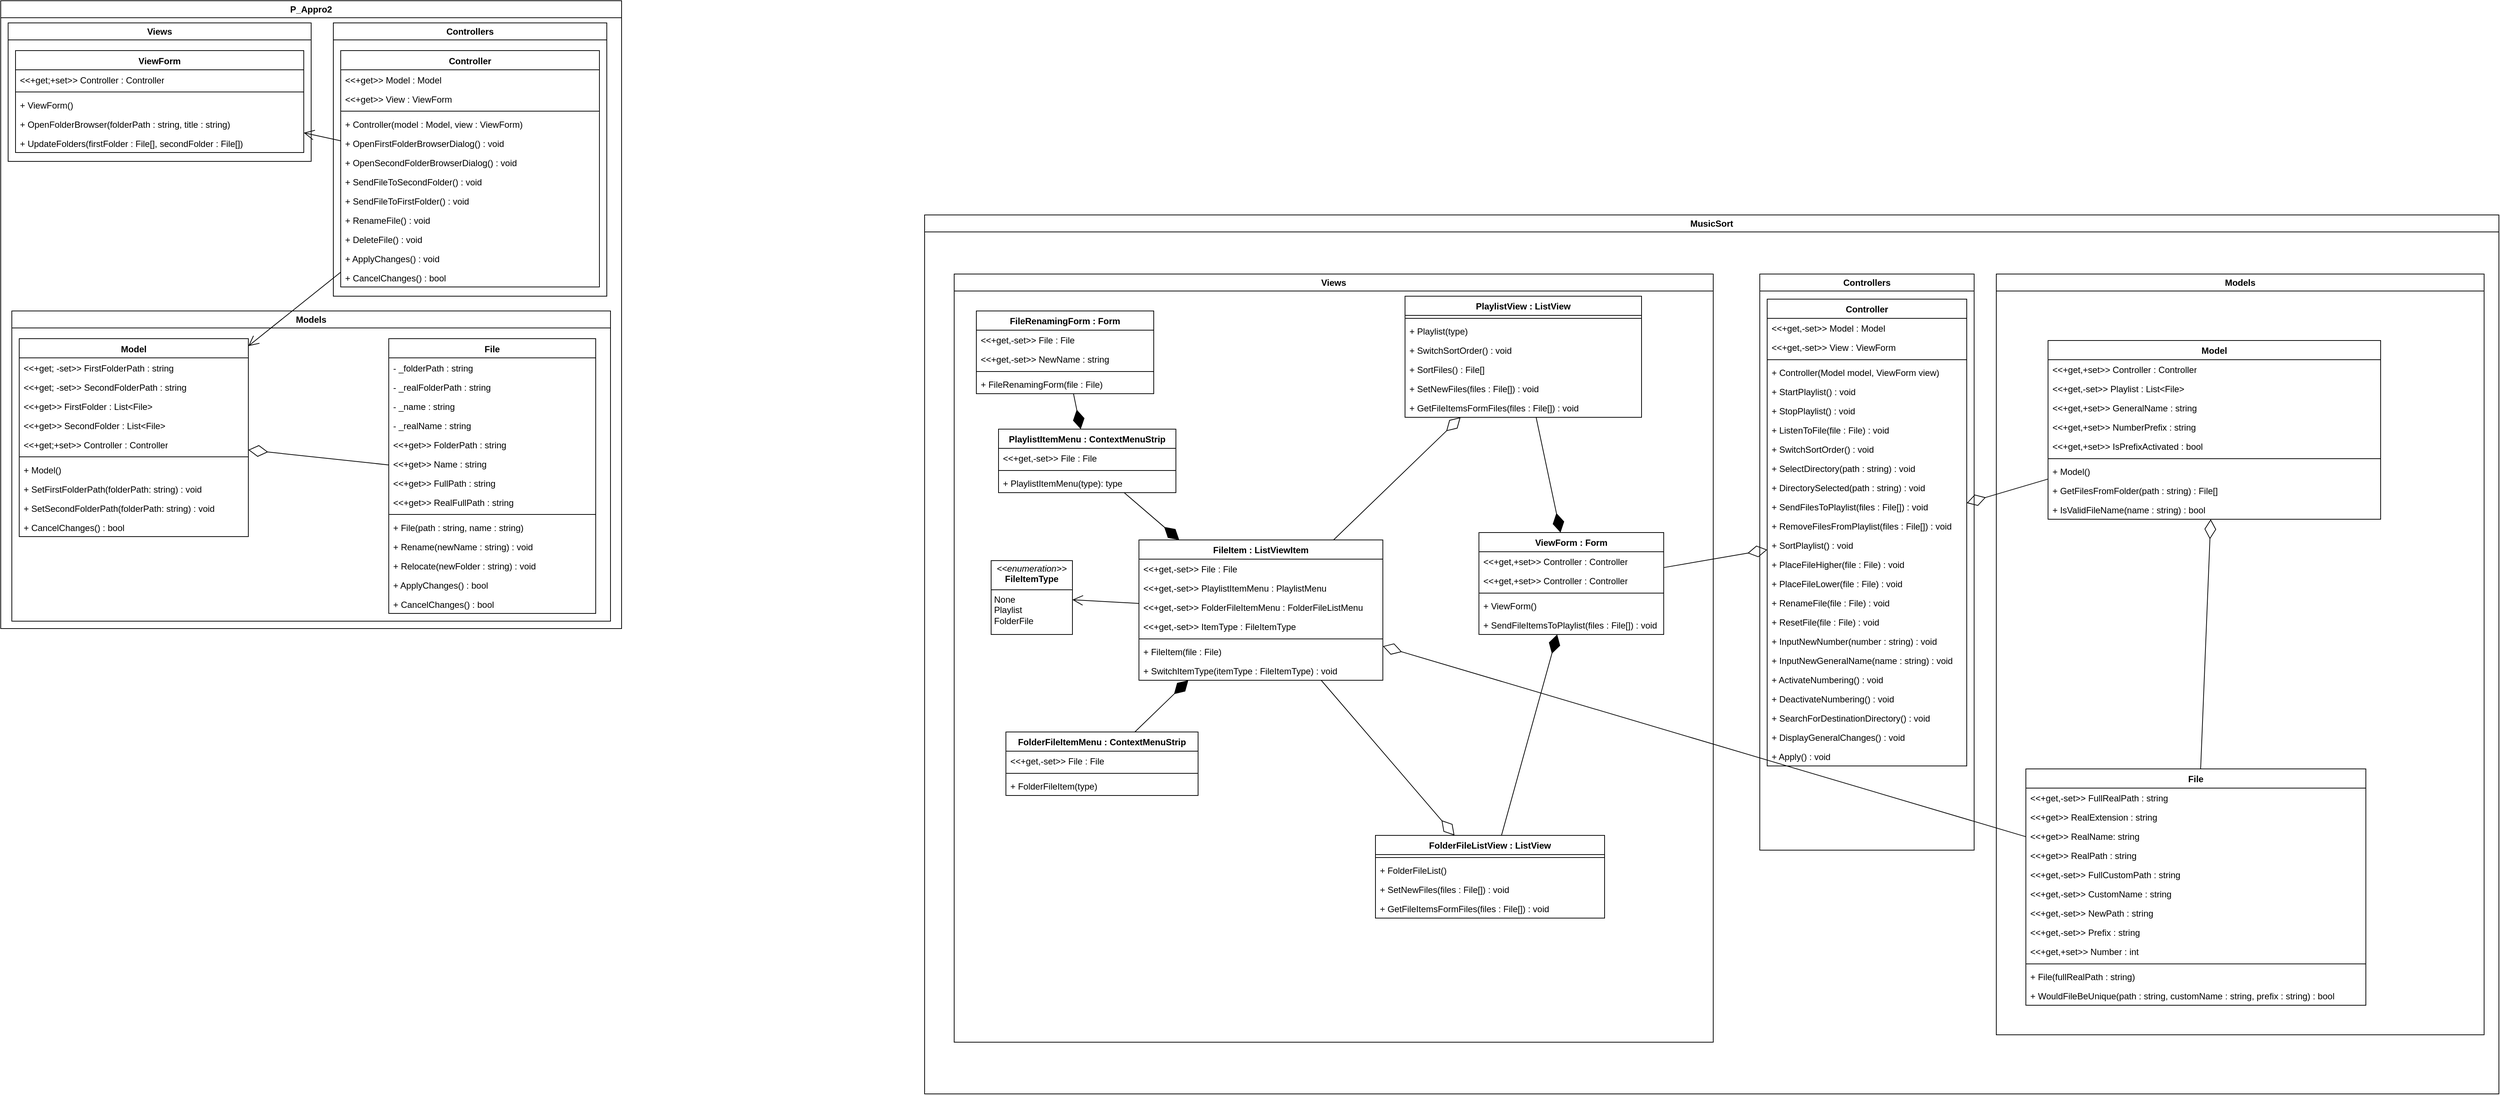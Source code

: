 <mxfile version="24.3.1" type="device">
  <diagram name="Page-1" id="0783ab3e-0a74-02c8-0abd-f7b4e66b4bec">
    <mxGraphModel dx="2033" dy="991" grid="1" gridSize="10" guides="1" tooltips="1" connect="1" arrows="1" fold="1" page="1" pageScale="1" pageWidth="850" pageHeight="1100" background="none" math="0" shadow="0">
      <root>
        <mxCell id="0" />
        <mxCell id="1" parent="0" />
        <mxCell id="cyDTf_EEGSEK3K_1sLju-1" value="P_Appro2" style="swimlane;whiteSpace=wrap;html=1;" parent="1" vertex="1">
          <mxGeometry x="10" y="10" width="840" height="850" as="geometry" />
        </mxCell>
        <mxCell id="cyDTf_EEGSEK3K_1sLju-2" value="Views" style="swimlane;whiteSpace=wrap;html=1;" parent="cyDTf_EEGSEK3K_1sLju-1" vertex="1">
          <mxGeometry x="10" y="30" width="410" height="187.5" as="geometry" />
        </mxCell>
        <mxCell id="cyDTf_EEGSEK3K_1sLju-6" value="ViewForm" style="swimlane;fontStyle=1;align=center;verticalAlign=top;childLayout=stackLayout;horizontal=1;startSize=26;horizontalStack=0;resizeParent=1;resizeParentMax=0;resizeLast=0;collapsible=1;marginBottom=0;whiteSpace=wrap;html=1;" parent="cyDTf_EEGSEK3K_1sLju-2" vertex="1">
          <mxGeometry x="10" y="37.5" width="390" height="138" as="geometry" />
        </mxCell>
        <mxCell id="cyDTf_EEGSEK3K_1sLju-22" value="&amp;lt;&amp;lt;+get;+set&amp;gt;&amp;gt; Controller : Controller" style="text;strokeColor=none;fillColor=none;align=left;verticalAlign=top;spacingLeft=4;spacingRight=4;overflow=hidden;rotatable=0;points=[[0,0.5],[1,0.5]];portConstraint=eastwest;whiteSpace=wrap;html=1;" parent="cyDTf_EEGSEK3K_1sLju-6" vertex="1">
          <mxGeometry y="26" width="390" height="26" as="geometry" />
        </mxCell>
        <mxCell id="cyDTf_EEGSEK3K_1sLju-8" value="" style="line;strokeWidth=1;fillColor=none;align=left;verticalAlign=middle;spacingTop=-1;spacingLeft=3;spacingRight=3;rotatable=0;labelPosition=right;points=[];portConstraint=eastwest;strokeColor=inherit;" parent="cyDTf_EEGSEK3K_1sLju-6" vertex="1">
          <mxGeometry y="52" width="390" height="8" as="geometry" />
        </mxCell>
        <mxCell id="cyDTf_EEGSEK3K_1sLju-9" value="+ ViewForm()" style="text;strokeColor=none;fillColor=none;align=left;verticalAlign=top;spacingLeft=4;spacingRight=4;overflow=hidden;rotatable=0;points=[[0,0.5],[1,0.5]];portConstraint=eastwest;whiteSpace=wrap;html=1;" parent="cyDTf_EEGSEK3K_1sLju-6" vertex="1">
          <mxGeometry y="60" width="390" height="26" as="geometry" />
        </mxCell>
        <mxCell id="k3adDlHlt78UZJikxgFu-2" value="+ OpenFolderBrowser(folderPath : string, title : string)" style="text;strokeColor=none;fillColor=none;align=left;verticalAlign=top;spacingLeft=4;spacingRight=4;overflow=hidden;rotatable=0;points=[[0,0.5],[1,0.5]];portConstraint=eastwest;whiteSpace=wrap;html=1;" parent="cyDTf_EEGSEK3K_1sLju-6" vertex="1">
          <mxGeometry y="86" width="390" height="26" as="geometry" />
        </mxCell>
        <mxCell id="k3adDlHlt78UZJikxgFu-3" value="+ UpdateFolders(firstFolder : File[], secondFolder : File[])" style="text;strokeColor=none;fillColor=none;align=left;verticalAlign=top;spacingLeft=4;spacingRight=4;overflow=hidden;rotatable=0;points=[[0,0.5],[1,0.5]];portConstraint=eastwest;whiteSpace=wrap;html=1;" parent="cyDTf_EEGSEK3K_1sLju-6" vertex="1">
          <mxGeometry y="112" width="390" height="26" as="geometry" />
        </mxCell>
        <mxCell id="cyDTf_EEGSEK3K_1sLju-3" value="Controllers" style="swimlane;whiteSpace=wrap;html=1;" parent="cyDTf_EEGSEK3K_1sLju-1" vertex="1">
          <mxGeometry x="450" y="30" width="370" height="370" as="geometry" />
        </mxCell>
        <mxCell id="cyDTf_EEGSEK3K_1sLju-10" value="Controller" style="swimlane;fontStyle=1;align=center;verticalAlign=top;childLayout=stackLayout;horizontal=1;startSize=26;horizontalStack=0;resizeParent=1;resizeParentMax=0;resizeLast=0;collapsible=1;marginBottom=0;whiteSpace=wrap;html=1;" parent="cyDTf_EEGSEK3K_1sLju-3" vertex="1">
          <mxGeometry x="10" y="37.5" width="350" height="320" as="geometry" />
        </mxCell>
        <mxCell id="cyDTf_EEGSEK3K_1sLju-25" value="&amp;lt;&amp;lt;+get&amp;gt;&amp;gt; Model : Model" style="text;strokeColor=none;fillColor=none;align=left;verticalAlign=top;spacingLeft=4;spacingRight=4;overflow=hidden;rotatable=0;points=[[0,0.5],[1,0.5]];portConstraint=eastwest;whiteSpace=wrap;html=1;" parent="cyDTf_EEGSEK3K_1sLju-10" vertex="1">
          <mxGeometry y="26" width="350" height="26" as="geometry" />
        </mxCell>
        <mxCell id="cyDTf_EEGSEK3K_1sLju-26" value="&amp;lt;&amp;lt;+get&amp;gt;&amp;gt; View : ViewForm" style="text;strokeColor=none;fillColor=none;align=left;verticalAlign=top;spacingLeft=4;spacingRight=4;overflow=hidden;rotatable=0;points=[[0,0.5],[1,0.5]];portConstraint=eastwest;whiteSpace=wrap;html=1;" parent="cyDTf_EEGSEK3K_1sLju-10" vertex="1">
          <mxGeometry y="52" width="350" height="26" as="geometry" />
        </mxCell>
        <mxCell id="cyDTf_EEGSEK3K_1sLju-12" value="" style="line;strokeWidth=1;fillColor=none;align=left;verticalAlign=middle;spacingTop=-1;spacingLeft=3;spacingRight=3;rotatable=0;labelPosition=right;points=[];portConstraint=eastwest;strokeColor=inherit;" parent="cyDTf_EEGSEK3K_1sLju-10" vertex="1">
          <mxGeometry y="78" width="350" height="8" as="geometry" />
        </mxCell>
        <mxCell id="cyDTf_EEGSEK3K_1sLju-13" value="+ Controller(model : Model, view : ViewForm)" style="text;strokeColor=none;fillColor=none;align=left;verticalAlign=top;spacingLeft=4;spacingRight=4;overflow=hidden;rotatable=0;points=[[0,0.5],[1,0.5]];portConstraint=eastwest;whiteSpace=wrap;html=1;" parent="cyDTf_EEGSEK3K_1sLju-10" vertex="1">
          <mxGeometry y="86" width="350" height="26" as="geometry" />
        </mxCell>
        <mxCell id="k3adDlHlt78UZJikxgFu-1" value="+ OpenFirstFolderBrowserDialog() : void" style="text;strokeColor=none;fillColor=none;align=left;verticalAlign=top;spacingLeft=4;spacingRight=4;overflow=hidden;rotatable=0;points=[[0,0.5],[1,0.5]];portConstraint=eastwest;whiteSpace=wrap;html=1;" parent="cyDTf_EEGSEK3K_1sLju-10" vertex="1">
          <mxGeometry y="112" width="350" height="26" as="geometry" />
        </mxCell>
        <mxCell id="k3adDlHlt78UZJikxgFu-4" value="+ OpenSecondFolderBrowserDialog() : void" style="text;strokeColor=none;fillColor=none;align=left;verticalAlign=top;spacingLeft=4;spacingRight=4;overflow=hidden;rotatable=0;points=[[0,0.5],[1,0.5]];portConstraint=eastwest;whiteSpace=wrap;html=1;" parent="cyDTf_EEGSEK3K_1sLju-10" vertex="1">
          <mxGeometry y="138" width="350" height="26" as="geometry" />
        </mxCell>
        <mxCell id="k3adDlHlt78UZJikxgFu-6" value="+ SendFileToSecondFolder() : void" style="text;strokeColor=none;fillColor=none;align=left;verticalAlign=top;spacingLeft=4;spacingRight=4;overflow=hidden;rotatable=0;points=[[0,0.5],[1,0.5]];portConstraint=eastwest;whiteSpace=wrap;html=1;" parent="cyDTf_EEGSEK3K_1sLju-10" vertex="1">
          <mxGeometry y="164" width="350" height="26" as="geometry" />
        </mxCell>
        <mxCell id="k3adDlHlt78UZJikxgFu-5" value="+ SendFileToFirstFolder() : void" style="text;strokeColor=none;fillColor=none;align=left;verticalAlign=top;spacingLeft=4;spacingRight=4;overflow=hidden;rotatable=0;points=[[0,0.5],[1,0.5]];portConstraint=eastwest;whiteSpace=wrap;html=1;" parent="cyDTf_EEGSEK3K_1sLju-10" vertex="1">
          <mxGeometry y="190" width="350" height="26" as="geometry" />
        </mxCell>
        <mxCell id="k3adDlHlt78UZJikxgFu-7" value="+ RenameFile() : void" style="text;strokeColor=none;fillColor=none;align=left;verticalAlign=top;spacingLeft=4;spacingRight=4;overflow=hidden;rotatable=0;points=[[0,0.5],[1,0.5]];portConstraint=eastwest;whiteSpace=wrap;html=1;" parent="cyDTf_EEGSEK3K_1sLju-10" vertex="1">
          <mxGeometry y="216" width="350" height="26" as="geometry" />
        </mxCell>
        <mxCell id="k3adDlHlt78UZJikxgFu-8" value="+ DeleteFile() : void" style="text;strokeColor=none;fillColor=none;align=left;verticalAlign=top;spacingLeft=4;spacingRight=4;overflow=hidden;rotatable=0;points=[[0,0.5],[1,0.5]];portConstraint=eastwest;whiteSpace=wrap;html=1;" parent="cyDTf_EEGSEK3K_1sLju-10" vertex="1">
          <mxGeometry y="242" width="350" height="26" as="geometry" />
        </mxCell>
        <mxCell id="k3adDlHlt78UZJikxgFu-9" value="+ ApplyChanges() : void" style="text;strokeColor=none;fillColor=none;align=left;verticalAlign=top;spacingLeft=4;spacingRight=4;overflow=hidden;rotatable=0;points=[[0,0.5],[1,0.5]];portConstraint=eastwest;whiteSpace=wrap;html=1;" parent="cyDTf_EEGSEK3K_1sLju-10" vertex="1">
          <mxGeometry y="268" width="350" height="26" as="geometry" />
        </mxCell>
        <mxCell id="k3adDlHlt78UZJikxgFu-17" value="+ CancelChanges() : bool" style="text;strokeColor=none;fillColor=none;align=left;verticalAlign=top;spacingLeft=4;spacingRight=4;overflow=hidden;rotatable=0;points=[[0,0.5],[1,0.5]];portConstraint=eastwest;whiteSpace=wrap;html=1;" parent="cyDTf_EEGSEK3K_1sLju-10" vertex="1">
          <mxGeometry y="294" width="350" height="26" as="geometry" />
        </mxCell>
        <mxCell id="cyDTf_EEGSEK3K_1sLju-4" value="Models" style="swimlane;whiteSpace=wrap;html=1;" parent="cyDTf_EEGSEK3K_1sLju-1" vertex="1">
          <mxGeometry x="15" y="420" width="810" height="420" as="geometry" />
        </mxCell>
        <mxCell id="cyDTf_EEGSEK3K_1sLju-14" value="Model" style="swimlane;fontStyle=1;align=center;verticalAlign=top;childLayout=stackLayout;horizontal=1;startSize=26;horizontalStack=0;resizeParent=1;resizeParentMax=0;resizeLast=0;collapsible=1;marginBottom=0;whiteSpace=wrap;html=1;" parent="cyDTf_EEGSEK3K_1sLju-4" vertex="1">
          <mxGeometry x="10" y="37.5" width="310" height="268" as="geometry" />
        </mxCell>
        <mxCell id="cyDTf_EEGSEK3K_1sLju-40" value="&amp;lt;&amp;lt;+get; -set&amp;gt;&amp;gt; FirstFolderPath : string" style="text;strokeColor=none;fillColor=none;align=left;verticalAlign=top;spacingLeft=4;spacingRight=4;overflow=hidden;rotatable=0;points=[[0,0.5],[1,0.5]];portConstraint=eastwest;whiteSpace=wrap;html=1;" parent="cyDTf_EEGSEK3K_1sLju-14" vertex="1">
          <mxGeometry y="26" width="310" height="26" as="geometry" />
        </mxCell>
        <mxCell id="cyDTf_EEGSEK3K_1sLju-41" value="&amp;lt;&amp;lt;+get; -set&amp;gt;&amp;gt; SecondFolderPath : string" style="text;strokeColor=none;fillColor=none;align=left;verticalAlign=top;spacingLeft=4;spacingRight=4;overflow=hidden;rotatable=0;points=[[0,0.5],[1,0.5]];portConstraint=eastwest;whiteSpace=wrap;html=1;" parent="cyDTf_EEGSEK3K_1sLju-14" vertex="1">
          <mxGeometry y="52" width="310" height="26" as="geometry" />
        </mxCell>
        <mxCell id="cyDTf_EEGSEK3K_1sLju-15" value="&amp;lt;&amp;lt;+get&amp;gt;&amp;gt; FirstFolder : List&amp;lt;File&amp;gt;" style="text;strokeColor=none;fillColor=none;align=left;verticalAlign=top;spacingLeft=4;spacingRight=4;overflow=hidden;rotatable=0;points=[[0,0.5],[1,0.5]];portConstraint=eastwest;whiteSpace=wrap;html=1;" parent="cyDTf_EEGSEK3K_1sLju-14" vertex="1">
          <mxGeometry y="78" width="310" height="26" as="geometry" />
        </mxCell>
        <mxCell id="cyDTf_EEGSEK3K_1sLju-37" value="&amp;lt;&amp;lt;+get&amp;gt;&amp;gt; SecondFolder : List&amp;lt;File&amp;gt;" style="text;strokeColor=none;fillColor=none;align=left;verticalAlign=top;spacingLeft=4;spacingRight=4;overflow=hidden;rotatable=0;points=[[0,0.5],[1,0.5]];portConstraint=eastwest;whiteSpace=wrap;html=1;" parent="cyDTf_EEGSEK3K_1sLju-14" vertex="1">
          <mxGeometry y="104" width="310" height="26" as="geometry" />
        </mxCell>
        <mxCell id="cyDTf_EEGSEK3K_1sLju-27" value="&amp;lt;&amp;lt;+get;+set&amp;gt;&amp;gt; Controller : Controller" style="text;strokeColor=none;fillColor=none;align=left;verticalAlign=top;spacingLeft=4;spacingRight=4;overflow=hidden;rotatable=0;points=[[0,0.5],[1,0.5]];portConstraint=eastwest;whiteSpace=wrap;html=1;" parent="cyDTf_EEGSEK3K_1sLju-14" vertex="1">
          <mxGeometry y="130" width="310" height="26" as="geometry" />
        </mxCell>
        <mxCell id="cyDTf_EEGSEK3K_1sLju-16" value="" style="line;strokeWidth=1;fillColor=none;align=left;verticalAlign=middle;spacingTop=-1;spacingLeft=3;spacingRight=3;rotatable=0;labelPosition=right;points=[];portConstraint=eastwest;strokeColor=inherit;" parent="cyDTf_EEGSEK3K_1sLju-14" vertex="1">
          <mxGeometry y="156" width="310" height="8" as="geometry" />
        </mxCell>
        <mxCell id="cyDTf_EEGSEK3K_1sLju-17" value="+ Model()" style="text;strokeColor=none;fillColor=none;align=left;verticalAlign=top;spacingLeft=4;spacingRight=4;overflow=hidden;rotatable=0;points=[[0,0.5],[1,0.5]];portConstraint=eastwest;whiteSpace=wrap;html=1;" parent="cyDTf_EEGSEK3K_1sLju-14" vertex="1">
          <mxGeometry y="164" width="310" height="26" as="geometry" />
        </mxCell>
        <mxCell id="cyDTf_EEGSEK3K_1sLju-42" value="+ SetFirstFolderPath(folderPath: string) : void" style="text;strokeColor=none;fillColor=none;align=left;verticalAlign=top;spacingLeft=4;spacingRight=4;overflow=hidden;rotatable=0;points=[[0,0.5],[1,0.5]];portConstraint=eastwest;whiteSpace=wrap;html=1;" parent="cyDTf_EEGSEK3K_1sLju-14" vertex="1">
          <mxGeometry y="190" width="310" height="26" as="geometry" />
        </mxCell>
        <mxCell id="k3adDlHlt78UZJikxgFu-10" value="+ SetSecondFolderPath(folderPath: string) : void" style="text;strokeColor=none;fillColor=none;align=left;verticalAlign=top;spacingLeft=4;spacingRight=4;overflow=hidden;rotatable=0;points=[[0,0.5],[1,0.5]];portConstraint=eastwest;whiteSpace=wrap;html=1;" parent="cyDTf_EEGSEK3K_1sLju-14" vertex="1">
          <mxGeometry y="216" width="310" height="26" as="geometry" />
        </mxCell>
        <mxCell id="k3adDlHlt78UZJikxgFu-16" value="+ CancelChanges() : bool" style="text;strokeColor=none;fillColor=none;align=left;verticalAlign=top;spacingLeft=4;spacingRight=4;overflow=hidden;rotatable=0;points=[[0,0.5],[1,0.5]];portConstraint=eastwest;whiteSpace=wrap;html=1;" parent="cyDTf_EEGSEK3K_1sLju-14" vertex="1">
          <mxGeometry y="242" width="310" height="26" as="geometry" />
        </mxCell>
        <mxCell id="cyDTf_EEGSEK3K_1sLju-18" value="File" style="swimlane;fontStyle=1;align=center;verticalAlign=top;childLayout=stackLayout;horizontal=1;startSize=26;horizontalStack=0;resizeParent=1;resizeParentMax=0;resizeLast=0;collapsible=1;marginBottom=0;whiteSpace=wrap;html=1;" parent="cyDTf_EEGSEK3K_1sLju-4" vertex="1">
          <mxGeometry x="510" y="37.5" width="280" height="372" as="geometry" />
        </mxCell>
        <mxCell id="cyDTf_EEGSEK3K_1sLju-19" value="- _folderPath : string" style="text;strokeColor=none;fillColor=none;align=left;verticalAlign=top;spacingLeft=4;spacingRight=4;overflow=hidden;rotatable=0;points=[[0,0.5],[1,0.5]];portConstraint=eastwest;whiteSpace=wrap;html=1;" parent="cyDTf_EEGSEK3K_1sLju-18" vertex="1">
          <mxGeometry y="26" width="280" height="26" as="geometry" />
        </mxCell>
        <mxCell id="cyDTf_EEGSEK3K_1sLju-31" value="- _realFolderPath : string" style="text;strokeColor=none;fillColor=none;align=left;verticalAlign=top;spacingLeft=4;spacingRight=4;overflow=hidden;rotatable=0;points=[[0,0.5],[1,0.5]];portConstraint=eastwest;whiteSpace=wrap;html=1;" parent="cyDTf_EEGSEK3K_1sLju-18" vertex="1">
          <mxGeometry y="52" width="280" height="26" as="geometry" />
        </mxCell>
        <mxCell id="cyDTf_EEGSEK3K_1sLju-33" value="- _name : string" style="text;strokeColor=none;fillColor=none;align=left;verticalAlign=top;spacingLeft=4;spacingRight=4;overflow=hidden;rotatable=0;points=[[0,0.5],[1,0.5]];portConstraint=eastwest;whiteSpace=wrap;html=1;" parent="cyDTf_EEGSEK3K_1sLju-18" vertex="1">
          <mxGeometry y="78" width="280" height="26" as="geometry" />
        </mxCell>
        <mxCell id="cyDTf_EEGSEK3K_1sLju-32" value="- _realName : string" style="text;strokeColor=none;fillColor=none;align=left;verticalAlign=top;spacingLeft=4;spacingRight=4;overflow=hidden;rotatable=0;points=[[0,0.5],[1,0.5]];portConstraint=eastwest;whiteSpace=wrap;html=1;" parent="cyDTf_EEGSEK3K_1sLju-18" vertex="1">
          <mxGeometry y="104" width="280" height="26" as="geometry" />
        </mxCell>
        <mxCell id="cyDTf_EEGSEK3K_1sLju-28" value="&amp;lt;&amp;lt;+get&amp;gt;&amp;gt; FolderPath : string" style="text;strokeColor=none;fillColor=none;align=left;verticalAlign=top;spacingLeft=4;spacingRight=4;overflow=hidden;rotatable=0;points=[[0,0.5],[1,0.5]];portConstraint=eastwest;whiteSpace=wrap;html=1;" parent="cyDTf_EEGSEK3K_1sLju-18" vertex="1">
          <mxGeometry y="130" width="280" height="26" as="geometry" />
        </mxCell>
        <mxCell id="cyDTf_EEGSEK3K_1sLju-34" value="&amp;lt;&amp;lt;+get&amp;gt;&amp;gt; Name : string" style="text;strokeColor=none;fillColor=none;align=left;verticalAlign=top;spacingLeft=4;spacingRight=4;overflow=hidden;rotatable=0;points=[[0,0.5],[1,0.5]];portConstraint=eastwest;whiteSpace=wrap;html=1;" parent="cyDTf_EEGSEK3K_1sLju-18" vertex="1">
          <mxGeometry y="156" width="280" height="26" as="geometry" />
        </mxCell>
        <mxCell id="cyDTf_EEGSEK3K_1sLju-36" value="&amp;lt;&amp;lt;+get&amp;gt;&amp;gt; FullPath : string" style="text;strokeColor=none;fillColor=none;align=left;verticalAlign=top;spacingLeft=4;spacingRight=4;overflow=hidden;rotatable=0;points=[[0,0.5],[1,0.5]];portConstraint=eastwest;whiteSpace=wrap;html=1;" parent="cyDTf_EEGSEK3K_1sLju-18" vertex="1">
          <mxGeometry y="182" width="280" height="26" as="geometry" />
        </mxCell>
        <mxCell id="k3adDlHlt78UZJikxgFu-14" value="&amp;lt;&amp;lt;+get&amp;gt;&amp;gt; RealFullPath : string" style="text;strokeColor=none;fillColor=none;align=left;verticalAlign=top;spacingLeft=4;spacingRight=4;overflow=hidden;rotatable=0;points=[[0,0.5],[1,0.5]];portConstraint=eastwest;whiteSpace=wrap;html=1;" parent="cyDTf_EEGSEK3K_1sLju-18" vertex="1">
          <mxGeometry y="208" width="280" height="26" as="geometry" />
        </mxCell>
        <mxCell id="cyDTf_EEGSEK3K_1sLju-20" value="" style="line;strokeWidth=1;fillColor=none;align=left;verticalAlign=middle;spacingTop=-1;spacingLeft=3;spacingRight=3;rotatable=0;labelPosition=right;points=[];portConstraint=eastwest;strokeColor=inherit;" parent="cyDTf_EEGSEK3K_1sLju-18" vertex="1">
          <mxGeometry y="234" width="280" height="8" as="geometry" />
        </mxCell>
        <mxCell id="cyDTf_EEGSEK3K_1sLju-21" value="+ File(path : string, name : string)" style="text;strokeColor=none;fillColor=none;align=left;verticalAlign=top;spacingLeft=4;spacingRight=4;overflow=hidden;rotatable=0;points=[[0,0.5],[1,0.5]];portConstraint=eastwest;whiteSpace=wrap;html=1;" parent="cyDTf_EEGSEK3K_1sLju-18" vertex="1">
          <mxGeometry y="242" width="280" height="26" as="geometry" />
        </mxCell>
        <mxCell id="cyDTf_EEGSEK3K_1sLju-29" value="+ Rename(newName : string) : void" style="text;strokeColor=none;fillColor=none;align=left;verticalAlign=top;spacingLeft=4;spacingRight=4;overflow=hidden;rotatable=0;points=[[0,0.5],[1,0.5]];portConstraint=eastwest;whiteSpace=wrap;html=1;" parent="cyDTf_EEGSEK3K_1sLju-18" vertex="1">
          <mxGeometry y="268" width="280" height="26" as="geometry" />
        </mxCell>
        <mxCell id="cyDTf_EEGSEK3K_1sLju-30" value="+ Relocate(newFolder : string) : void" style="text;strokeColor=none;fillColor=none;align=left;verticalAlign=top;spacingLeft=4;spacingRight=4;overflow=hidden;rotatable=0;points=[[0,0.5],[1,0.5]];portConstraint=eastwest;whiteSpace=wrap;html=1;" parent="cyDTf_EEGSEK3K_1sLju-18" vertex="1">
          <mxGeometry y="294" width="280" height="26" as="geometry" />
        </mxCell>
        <mxCell id="cyDTf_EEGSEK3K_1sLju-35" value="+ ApplyChanges() : bool" style="text;strokeColor=none;fillColor=none;align=left;verticalAlign=top;spacingLeft=4;spacingRight=4;overflow=hidden;rotatable=0;points=[[0,0.5],[1,0.5]];portConstraint=eastwest;whiteSpace=wrap;html=1;" parent="cyDTf_EEGSEK3K_1sLju-18" vertex="1">
          <mxGeometry y="320" width="280" height="26" as="geometry" />
        </mxCell>
        <mxCell id="k3adDlHlt78UZJikxgFu-15" value="+ CancelChanges() : bool" style="text;strokeColor=none;fillColor=none;align=left;verticalAlign=top;spacingLeft=4;spacingRight=4;overflow=hidden;rotatable=0;points=[[0,0.5],[1,0.5]];portConstraint=eastwest;whiteSpace=wrap;html=1;" parent="cyDTf_EEGSEK3K_1sLju-18" vertex="1">
          <mxGeometry y="346" width="280" height="26" as="geometry" />
        </mxCell>
        <mxCell id="k3adDlHlt78UZJikxgFu-11" value="" style="endArrow=diamondThin;endFill=0;endSize=24;html=1;rounded=0;" parent="cyDTf_EEGSEK3K_1sLju-4" source="cyDTf_EEGSEK3K_1sLju-18" target="cyDTf_EEGSEK3K_1sLju-14" edge="1">
          <mxGeometry width="160" relative="1" as="geometry">
            <mxPoint x="60" y="407.5" as="sourcePoint" />
            <mxPoint x="220" y="407.5" as="targetPoint" />
          </mxGeometry>
        </mxCell>
        <mxCell id="k3adDlHlt78UZJikxgFu-12" value="" style="endArrow=open;endFill=1;endSize=12;html=1;rounded=0;" parent="cyDTf_EEGSEK3K_1sLju-1" source="cyDTf_EEGSEK3K_1sLju-10" target="cyDTf_EEGSEK3K_1sLju-14" edge="1">
          <mxGeometry width="160" relative="1" as="geometry">
            <mxPoint x="970" y="300" as="sourcePoint" />
            <mxPoint x="1130" y="300" as="targetPoint" />
          </mxGeometry>
        </mxCell>
        <mxCell id="k3adDlHlt78UZJikxgFu-13" value="" style="endArrow=open;endFill=1;endSize=12;html=1;rounded=0;" parent="cyDTf_EEGSEK3K_1sLju-1" source="cyDTf_EEGSEK3K_1sLju-10" target="cyDTf_EEGSEK3K_1sLju-6" edge="1">
          <mxGeometry width="160" relative="1" as="geometry">
            <mxPoint x="960" y="277" as="sourcePoint" />
            <mxPoint x="1130" y="258" as="targetPoint" />
          </mxGeometry>
        </mxCell>
        <mxCell id="59DBsSDOtONVAPZTU3rg-1" value="MusicSort" style="swimlane;whiteSpace=wrap;html=1;" parent="1" vertex="1">
          <mxGeometry x="1260" y="300" width="2130" height="1190" as="geometry" />
        </mxCell>
        <mxCell id="59DBsSDOtONVAPZTU3rg-2" value="Models" style="swimlane;whiteSpace=wrap;html=1;" parent="59DBsSDOtONVAPZTU3rg-1" vertex="1">
          <mxGeometry x="1450" y="80" width="660" height="1030" as="geometry" />
        </mxCell>
        <mxCell id="59DBsSDOtONVAPZTU3rg-3" value="Model" style="swimlane;fontStyle=1;align=center;verticalAlign=top;childLayout=stackLayout;horizontal=1;startSize=26;horizontalStack=0;resizeParent=1;resizeParentMax=0;resizeLast=0;collapsible=1;marginBottom=0;whiteSpace=wrap;html=1;" parent="59DBsSDOtONVAPZTU3rg-2" vertex="1">
          <mxGeometry x="70" y="90" width="450" height="242" as="geometry" />
        </mxCell>
        <mxCell id="59DBsSDOtONVAPZTU3rg-4" value="&amp;lt;&amp;lt;+get,+set&amp;gt;&amp;gt; Controller : Controller" style="text;strokeColor=none;fillColor=none;align=left;verticalAlign=top;spacingLeft=4;spacingRight=4;overflow=hidden;rotatable=0;points=[[0,0.5],[1,0.5]];portConstraint=eastwest;whiteSpace=wrap;html=1;" parent="59DBsSDOtONVAPZTU3rg-3" vertex="1">
          <mxGeometry y="26" width="450" height="26" as="geometry" />
        </mxCell>
        <mxCell id="59DBsSDOtONVAPZTU3rg-5" value="&amp;lt;&amp;lt;+get,-set&amp;gt;&amp;gt; Playlist : List&amp;lt;File&amp;gt;" style="text;strokeColor=none;fillColor=none;align=left;verticalAlign=top;spacingLeft=4;spacingRight=4;overflow=hidden;rotatable=0;points=[[0,0.5],[1,0.5]];portConstraint=eastwest;whiteSpace=wrap;html=1;" parent="59DBsSDOtONVAPZTU3rg-3" vertex="1">
          <mxGeometry y="52" width="450" height="26" as="geometry" />
        </mxCell>
        <mxCell id="a5nZZdt5Sxlmh0LmBuIv-26" value="&amp;lt;&amp;lt;+get,+set&amp;gt;&amp;gt; GeneralName : string" style="text;strokeColor=none;fillColor=none;align=left;verticalAlign=top;spacingLeft=4;spacingRight=4;overflow=hidden;rotatable=0;points=[[0,0.5],[1,0.5]];portConstraint=eastwest;whiteSpace=wrap;html=1;" vertex="1" parent="59DBsSDOtONVAPZTU3rg-3">
          <mxGeometry y="78" width="450" height="26" as="geometry" />
        </mxCell>
        <mxCell id="a5nZZdt5Sxlmh0LmBuIv-25" value="&amp;lt;&amp;lt;+get,+set&amp;gt;&amp;gt; NumberPrefix : string" style="text;strokeColor=none;fillColor=none;align=left;verticalAlign=top;spacingLeft=4;spacingRight=4;overflow=hidden;rotatable=0;points=[[0,0.5],[1,0.5]];portConstraint=eastwest;whiteSpace=wrap;html=1;" vertex="1" parent="59DBsSDOtONVAPZTU3rg-3">
          <mxGeometry y="104" width="450" height="26" as="geometry" />
        </mxCell>
        <mxCell id="a5nZZdt5Sxlmh0LmBuIv-27" value="&amp;lt;&amp;lt;+get,+set&amp;gt;&amp;gt; IsPrefixActivated : bool" style="text;strokeColor=none;fillColor=none;align=left;verticalAlign=top;spacingLeft=4;spacingRight=4;overflow=hidden;rotatable=0;points=[[0,0.5],[1,0.5]];portConstraint=eastwest;whiteSpace=wrap;html=1;" vertex="1" parent="59DBsSDOtONVAPZTU3rg-3">
          <mxGeometry y="130" width="450" height="26" as="geometry" />
        </mxCell>
        <mxCell id="59DBsSDOtONVAPZTU3rg-6" value="" style="line;strokeWidth=1;fillColor=none;align=left;verticalAlign=middle;spacingTop=-1;spacingLeft=3;spacingRight=3;rotatable=0;labelPosition=right;points=[];portConstraint=eastwest;strokeColor=inherit;" parent="59DBsSDOtONVAPZTU3rg-3" vertex="1">
          <mxGeometry y="156" width="450" height="8" as="geometry" />
        </mxCell>
        <mxCell id="59DBsSDOtONVAPZTU3rg-7" value="+ Model()" style="text;strokeColor=none;fillColor=none;align=left;verticalAlign=top;spacingLeft=4;spacingRight=4;overflow=hidden;rotatable=0;points=[[0,0.5],[1,0.5]];portConstraint=eastwest;whiteSpace=wrap;html=1;" parent="59DBsSDOtONVAPZTU3rg-3" vertex="1">
          <mxGeometry y="164" width="450" height="26" as="geometry" />
        </mxCell>
        <mxCell id="59DBsSDOtONVAPZTU3rg-8" value="+ GetFilesFromFolder(path : string) : File[]" style="text;strokeColor=none;fillColor=none;align=left;verticalAlign=top;spacingLeft=4;spacingRight=4;overflow=hidden;rotatable=0;points=[[0,0.5],[1,0.5]];portConstraint=eastwest;whiteSpace=wrap;html=1;" parent="59DBsSDOtONVAPZTU3rg-3" vertex="1">
          <mxGeometry y="190" width="450" height="26" as="geometry" />
        </mxCell>
        <mxCell id="59DBsSDOtONVAPZTU3rg-9" value="+ IsValidFileName(name : string) : bool" style="text;strokeColor=none;fillColor=none;align=left;verticalAlign=top;spacingLeft=4;spacingRight=4;overflow=hidden;rotatable=0;points=[[0,0.5],[1,0.5]];portConstraint=eastwest;whiteSpace=wrap;html=1;" parent="59DBsSDOtONVAPZTU3rg-3" vertex="1">
          <mxGeometry y="216" width="450" height="26" as="geometry" />
        </mxCell>
        <mxCell id="59DBsSDOtONVAPZTU3rg-10" value="File" style="swimlane;fontStyle=1;align=center;verticalAlign=top;childLayout=stackLayout;horizontal=1;startSize=26;horizontalStack=0;resizeParent=1;resizeParentMax=0;resizeLast=0;collapsible=1;marginBottom=0;whiteSpace=wrap;html=1;" parent="59DBsSDOtONVAPZTU3rg-2" vertex="1">
          <mxGeometry x="40" y="670" width="460" height="320" as="geometry" />
        </mxCell>
        <mxCell id="59DBsSDOtONVAPZTU3rg-11" value="&amp;lt;&amp;lt;+get,-set&amp;gt;&amp;gt; FullRealPath : string" style="text;strokeColor=none;fillColor=none;align=left;verticalAlign=top;spacingLeft=4;spacingRight=4;overflow=hidden;rotatable=0;points=[[0,0.5],[1,0.5]];portConstraint=eastwest;whiteSpace=wrap;html=1;" parent="59DBsSDOtONVAPZTU3rg-10" vertex="1">
          <mxGeometry y="26" width="460" height="26" as="geometry" />
        </mxCell>
        <mxCell id="59DBsSDOtONVAPZTU3rg-12" value="&amp;lt;&amp;lt;+get&amp;gt;&amp;gt; RealExtension : string" style="text;strokeColor=none;fillColor=none;align=left;verticalAlign=top;spacingLeft=4;spacingRight=4;overflow=hidden;rotatable=0;points=[[0,0.5],[1,0.5]];portConstraint=eastwest;whiteSpace=wrap;html=1;" parent="59DBsSDOtONVAPZTU3rg-10" vertex="1">
          <mxGeometry y="52" width="460" height="26" as="geometry" />
        </mxCell>
        <mxCell id="59DBsSDOtONVAPZTU3rg-13" value="&amp;lt;&amp;lt;+get&amp;gt;&amp;gt; RealName: string" style="text;strokeColor=none;fillColor=none;align=left;verticalAlign=top;spacingLeft=4;spacingRight=4;overflow=hidden;rotatable=0;points=[[0,0.5],[1,0.5]];portConstraint=eastwest;whiteSpace=wrap;html=1;" parent="59DBsSDOtONVAPZTU3rg-10" vertex="1">
          <mxGeometry y="78" width="460" height="26" as="geometry" />
        </mxCell>
        <mxCell id="59DBsSDOtONVAPZTU3rg-14" value="&amp;lt;&amp;lt;+get&amp;gt;&amp;gt; RealPath : string" style="text;strokeColor=none;fillColor=none;align=left;verticalAlign=top;spacingLeft=4;spacingRight=4;overflow=hidden;rotatable=0;points=[[0,0.5],[1,0.5]];portConstraint=eastwest;whiteSpace=wrap;html=1;" parent="59DBsSDOtONVAPZTU3rg-10" vertex="1">
          <mxGeometry y="104" width="460" height="26" as="geometry" />
        </mxCell>
        <mxCell id="59DBsSDOtONVAPZTU3rg-15" value="&amp;lt;&amp;lt;+get,-set&amp;gt;&amp;gt; FullCustomPath : string" style="text;strokeColor=none;fillColor=none;align=left;verticalAlign=top;spacingLeft=4;spacingRight=4;overflow=hidden;rotatable=0;points=[[0,0.5],[1,0.5]];portConstraint=eastwest;whiteSpace=wrap;html=1;" parent="59DBsSDOtONVAPZTU3rg-10" vertex="1">
          <mxGeometry y="130" width="460" height="26" as="geometry" />
        </mxCell>
        <mxCell id="59DBsSDOtONVAPZTU3rg-16" value="&amp;lt;&amp;lt;+get,-set&amp;gt;&amp;gt; CustomName : string" style="text;strokeColor=none;fillColor=none;align=left;verticalAlign=top;spacingLeft=4;spacingRight=4;overflow=hidden;rotatable=0;points=[[0,0.5],[1,0.5]];portConstraint=eastwest;whiteSpace=wrap;html=1;" parent="59DBsSDOtONVAPZTU3rg-10" vertex="1">
          <mxGeometry y="156" width="460" height="26" as="geometry" />
        </mxCell>
        <mxCell id="59DBsSDOtONVAPZTU3rg-17" value="&amp;lt;&amp;lt;+get,-set&amp;gt;&amp;gt; NewPath : string" style="text;strokeColor=none;fillColor=none;align=left;verticalAlign=top;spacingLeft=4;spacingRight=4;overflow=hidden;rotatable=0;points=[[0,0.5],[1,0.5]];portConstraint=eastwest;whiteSpace=wrap;html=1;" parent="59DBsSDOtONVAPZTU3rg-10" vertex="1">
          <mxGeometry y="182" width="460" height="26" as="geometry" />
        </mxCell>
        <mxCell id="59DBsSDOtONVAPZTU3rg-18" value="&amp;lt;&amp;lt;+get,-set&amp;gt;&amp;gt; Prefix : string" style="text;strokeColor=none;fillColor=none;align=left;verticalAlign=top;spacingLeft=4;spacingRight=4;overflow=hidden;rotatable=0;points=[[0,0.5],[1,0.5]];portConstraint=eastwest;whiteSpace=wrap;html=1;" parent="59DBsSDOtONVAPZTU3rg-10" vertex="1">
          <mxGeometry y="208" width="460" height="26" as="geometry" />
        </mxCell>
        <mxCell id="59DBsSDOtONVAPZTU3rg-19" value="&amp;lt;&amp;lt;+get,+set&amp;gt;&amp;gt; Number : int" style="text;strokeColor=none;fillColor=none;align=left;verticalAlign=top;spacingLeft=4;spacingRight=4;overflow=hidden;rotatable=0;points=[[0,0.5],[1,0.5]];portConstraint=eastwest;whiteSpace=wrap;html=1;" parent="59DBsSDOtONVAPZTU3rg-10" vertex="1">
          <mxGeometry y="234" width="460" height="26" as="geometry" />
        </mxCell>
        <mxCell id="59DBsSDOtONVAPZTU3rg-20" value="" style="line;strokeWidth=1;fillColor=none;align=left;verticalAlign=middle;spacingTop=-1;spacingLeft=3;spacingRight=3;rotatable=0;labelPosition=right;points=[];portConstraint=eastwest;strokeColor=inherit;" parent="59DBsSDOtONVAPZTU3rg-10" vertex="1">
          <mxGeometry y="260" width="460" height="8" as="geometry" />
        </mxCell>
        <mxCell id="59DBsSDOtONVAPZTU3rg-21" value="+ File(fullRealPath : string)" style="text;strokeColor=none;fillColor=none;align=left;verticalAlign=top;spacingLeft=4;spacingRight=4;overflow=hidden;rotatable=0;points=[[0,0.5],[1,0.5]];portConstraint=eastwest;whiteSpace=wrap;html=1;" parent="59DBsSDOtONVAPZTU3rg-10" vertex="1">
          <mxGeometry y="268" width="460" height="26" as="geometry" />
        </mxCell>
        <mxCell id="59DBsSDOtONVAPZTU3rg-22" value="+ WouldFileBeUnique(path : string, customName : string, prefix : string) : bool" style="text;strokeColor=none;fillColor=none;align=left;verticalAlign=top;spacingLeft=4;spacingRight=4;overflow=hidden;rotatable=0;points=[[0,0.5],[1,0.5]];portConstraint=eastwest;whiteSpace=wrap;html=1;" parent="59DBsSDOtONVAPZTU3rg-10" vertex="1">
          <mxGeometry y="294" width="460" height="26" as="geometry" />
        </mxCell>
        <mxCell id="59DBsSDOtONVAPZTU3rg-23" value="" style="endArrow=diamondThin;endFill=0;endSize=24;html=1;rounded=0;" parent="59DBsSDOtONVAPZTU3rg-2" source="59DBsSDOtONVAPZTU3rg-10" target="59DBsSDOtONVAPZTU3rg-3" edge="1">
          <mxGeometry width="160" relative="1" as="geometry">
            <mxPoint x="70" y="485" as="sourcePoint" />
            <mxPoint x="-760" y="360" as="targetPoint" />
          </mxGeometry>
        </mxCell>
        <mxCell id="59DBsSDOtONVAPZTU3rg-24" value="Controllers" style="swimlane;whiteSpace=wrap;html=1;" parent="59DBsSDOtONVAPZTU3rg-1" vertex="1">
          <mxGeometry x="1130" y="80" width="290" height="780" as="geometry" />
        </mxCell>
        <mxCell id="59DBsSDOtONVAPZTU3rg-25" value="Controller&lt;div&gt;&lt;br&gt;&lt;/div&gt;" style="swimlane;fontStyle=1;align=center;verticalAlign=top;childLayout=stackLayout;horizontal=1;startSize=26;horizontalStack=0;resizeParent=1;resizeParentMax=0;resizeLast=0;collapsible=1;marginBottom=0;whiteSpace=wrap;html=1;" parent="59DBsSDOtONVAPZTU3rg-24" vertex="1">
          <mxGeometry x="10" y="34" width="270" height="632" as="geometry" />
        </mxCell>
        <mxCell id="59DBsSDOtONVAPZTU3rg-26" value="&amp;lt;&amp;lt;+get,-set&amp;gt;&amp;gt; Model : Model" style="text;strokeColor=none;fillColor=none;align=left;verticalAlign=top;spacingLeft=4;spacingRight=4;overflow=hidden;rotatable=0;points=[[0,0.5],[1,0.5]];portConstraint=eastwest;whiteSpace=wrap;html=1;" parent="59DBsSDOtONVAPZTU3rg-25" vertex="1">
          <mxGeometry y="26" width="270" height="26" as="geometry" />
        </mxCell>
        <mxCell id="59DBsSDOtONVAPZTU3rg-27" value="&amp;lt;&amp;lt;+get,-set&amp;gt;&amp;gt; View : ViewForm" style="text;strokeColor=none;fillColor=none;align=left;verticalAlign=top;spacingLeft=4;spacingRight=4;overflow=hidden;rotatable=0;points=[[0,0.5],[1,0.5]];portConstraint=eastwest;whiteSpace=wrap;html=1;" parent="59DBsSDOtONVAPZTU3rg-25" vertex="1">
          <mxGeometry y="52" width="270" height="26" as="geometry" />
        </mxCell>
        <mxCell id="59DBsSDOtONVAPZTU3rg-28" value="" style="line;strokeWidth=1;fillColor=none;align=left;verticalAlign=middle;spacingTop=-1;spacingLeft=3;spacingRight=3;rotatable=0;labelPosition=right;points=[];portConstraint=eastwest;strokeColor=inherit;" parent="59DBsSDOtONVAPZTU3rg-25" vertex="1">
          <mxGeometry y="78" width="270" height="8" as="geometry" />
        </mxCell>
        <mxCell id="59DBsSDOtONVAPZTU3rg-29" value="+ Controller(Model model, ViewForm view)" style="text;strokeColor=none;fillColor=none;align=left;verticalAlign=top;spacingLeft=4;spacingRight=4;overflow=hidden;rotatable=0;points=[[0,0.5],[1,0.5]];portConstraint=eastwest;whiteSpace=wrap;html=1;" parent="59DBsSDOtONVAPZTU3rg-25" vertex="1">
          <mxGeometry y="86" width="270" height="26" as="geometry" />
        </mxCell>
        <mxCell id="a5nZZdt5Sxlmh0LmBuIv-1" value="+ StartPlaylist() : void" style="text;strokeColor=none;fillColor=none;align=left;verticalAlign=top;spacingLeft=4;spacingRight=4;overflow=hidden;rotatable=0;points=[[0,0.5],[1,0.5]];portConstraint=eastwest;whiteSpace=wrap;html=1;" vertex="1" parent="59DBsSDOtONVAPZTU3rg-25">
          <mxGeometry y="112" width="270" height="26" as="geometry" />
        </mxCell>
        <mxCell id="a5nZZdt5Sxlmh0LmBuIv-2" value="+ StopPlaylist() : void" style="text;strokeColor=none;fillColor=none;align=left;verticalAlign=top;spacingLeft=4;spacingRight=4;overflow=hidden;rotatable=0;points=[[0,0.5],[1,0.5]];portConstraint=eastwest;whiteSpace=wrap;html=1;" vertex="1" parent="59DBsSDOtONVAPZTU3rg-25">
          <mxGeometry y="138" width="270" height="26" as="geometry" />
        </mxCell>
        <mxCell id="a5nZZdt5Sxlmh0LmBuIv-3" value="+ ListenToFile(file : File) : void" style="text;strokeColor=none;fillColor=none;align=left;verticalAlign=top;spacingLeft=4;spacingRight=4;overflow=hidden;rotatable=0;points=[[0,0.5],[1,0.5]];portConstraint=eastwest;whiteSpace=wrap;html=1;" vertex="1" parent="59DBsSDOtONVAPZTU3rg-25">
          <mxGeometry y="164" width="270" height="26" as="geometry" />
        </mxCell>
        <mxCell id="a5nZZdt5Sxlmh0LmBuIv-4" value="+ SwitchSortOrder() : void" style="text;strokeColor=none;fillColor=none;align=left;verticalAlign=top;spacingLeft=4;spacingRight=4;overflow=hidden;rotatable=0;points=[[0,0.5],[1,0.5]];portConstraint=eastwest;whiteSpace=wrap;html=1;" vertex="1" parent="59DBsSDOtONVAPZTU3rg-25">
          <mxGeometry y="190" width="270" height="26" as="geometry" />
        </mxCell>
        <mxCell id="a5nZZdt5Sxlmh0LmBuIv-5" value="+ SelectDirectory(path : string) : void" style="text;strokeColor=none;fillColor=none;align=left;verticalAlign=top;spacingLeft=4;spacingRight=4;overflow=hidden;rotatable=0;points=[[0,0.5],[1,0.5]];portConstraint=eastwest;whiteSpace=wrap;html=1;" vertex="1" parent="59DBsSDOtONVAPZTU3rg-25">
          <mxGeometry y="216" width="270" height="26" as="geometry" />
        </mxCell>
        <mxCell id="a5nZZdt5Sxlmh0LmBuIv-6" value="+ DirectorySelected(path : string) : void" style="text;strokeColor=none;fillColor=none;align=left;verticalAlign=top;spacingLeft=4;spacingRight=4;overflow=hidden;rotatable=0;points=[[0,0.5],[1,0.5]];portConstraint=eastwest;whiteSpace=wrap;html=1;" vertex="1" parent="59DBsSDOtONVAPZTU3rg-25">
          <mxGeometry y="242" width="270" height="26" as="geometry" />
        </mxCell>
        <mxCell id="a5nZZdt5Sxlmh0LmBuIv-7" value="+ SendFilesToPlaylist(files : File[]) : void" style="text;strokeColor=none;fillColor=none;align=left;verticalAlign=top;spacingLeft=4;spacingRight=4;overflow=hidden;rotatable=0;points=[[0,0.5],[1,0.5]];portConstraint=eastwest;whiteSpace=wrap;html=1;" vertex="1" parent="59DBsSDOtONVAPZTU3rg-25">
          <mxGeometry y="268" width="270" height="26" as="geometry" />
        </mxCell>
        <mxCell id="a5nZZdt5Sxlmh0LmBuIv-8" value="+ RemoveFilesFromPlaylist(files : File[]) : void" style="text;strokeColor=none;fillColor=none;align=left;verticalAlign=top;spacingLeft=4;spacingRight=4;overflow=hidden;rotatable=0;points=[[0,0.5],[1,0.5]];portConstraint=eastwest;whiteSpace=wrap;html=1;" vertex="1" parent="59DBsSDOtONVAPZTU3rg-25">
          <mxGeometry y="294" width="270" height="26" as="geometry" />
        </mxCell>
        <mxCell id="a5nZZdt5Sxlmh0LmBuIv-9" value="+ SortPlaylist() : void" style="text;strokeColor=none;fillColor=none;align=left;verticalAlign=top;spacingLeft=4;spacingRight=4;overflow=hidden;rotatable=0;points=[[0,0.5],[1,0.5]];portConstraint=eastwest;whiteSpace=wrap;html=1;" vertex="1" parent="59DBsSDOtONVAPZTU3rg-25">
          <mxGeometry y="320" width="270" height="26" as="geometry" />
        </mxCell>
        <mxCell id="a5nZZdt5Sxlmh0LmBuIv-10" value="+ PlaceFileHigher(file : File) : void" style="text;strokeColor=none;fillColor=none;align=left;verticalAlign=top;spacingLeft=4;spacingRight=4;overflow=hidden;rotatable=0;points=[[0,0.5],[1,0.5]];portConstraint=eastwest;whiteSpace=wrap;html=1;" vertex="1" parent="59DBsSDOtONVAPZTU3rg-25">
          <mxGeometry y="346" width="270" height="26" as="geometry" />
        </mxCell>
        <mxCell id="a5nZZdt5Sxlmh0LmBuIv-11" value="+ PlaceFileLower(file : File) : void" style="text;strokeColor=none;fillColor=none;align=left;verticalAlign=top;spacingLeft=4;spacingRight=4;overflow=hidden;rotatable=0;points=[[0,0.5],[1,0.5]];portConstraint=eastwest;whiteSpace=wrap;html=1;" vertex="1" parent="59DBsSDOtONVAPZTU3rg-25">
          <mxGeometry y="372" width="270" height="26" as="geometry" />
        </mxCell>
        <mxCell id="a5nZZdt5Sxlmh0LmBuIv-12" value="+ RenameFile(file : File) : void" style="text;strokeColor=none;fillColor=none;align=left;verticalAlign=top;spacingLeft=4;spacingRight=4;overflow=hidden;rotatable=0;points=[[0,0.5],[1,0.5]];portConstraint=eastwest;whiteSpace=wrap;html=1;" vertex="1" parent="59DBsSDOtONVAPZTU3rg-25">
          <mxGeometry y="398" width="270" height="26" as="geometry" />
        </mxCell>
        <mxCell id="a5nZZdt5Sxlmh0LmBuIv-13" value="+ ResetFile(file : File) : void" style="text;strokeColor=none;fillColor=none;align=left;verticalAlign=top;spacingLeft=4;spacingRight=4;overflow=hidden;rotatable=0;points=[[0,0.5],[1,0.5]];portConstraint=eastwest;whiteSpace=wrap;html=1;" vertex="1" parent="59DBsSDOtONVAPZTU3rg-25">
          <mxGeometry y="424" width="270" height="26" as="geometry" />
        </mxCell>
        <mxCell id="a5nZZdt5Sxlmh0LmBuIv-14" value="+ InputNewNumber(number : string) : void" style="text;strokeColor=none;fillColor=none;align=left;verticalAlign=top;spacingLeft=4;spacingRight=4;overflow=hidden;rotatable=0;points=[[0,0.5],[1,0.5]];portConstraint=eastwest;whiteSpace=wrap;html=1;" vertex="1" parent="59DBsSDOtONVAPZTU3rg-25">
          <mxGeometry y="450" width="270" height="26" as="geometry" />
        </mxCell>
        <mxCell id="a5nZZdt5Sxlmh0LmBuIv-24" value="+ InputNewGeneralName(name : string) : void" style="text;strokeColor=none;fillColor=none;align=left;verticalAlign=top;spacingLeft=4;spacingRight=4;overflow=hidden;rotatable=0;points=[[0,0.5],[1,0.5]];portConstraint=eastwest;whiteSpace=wrap;html=1;" vertex="1" parent="59DBsSDOtONVAPZTU3rg-25">
          <mxGeometry y="476" width="270" height="26" as="geometry" />
        </mxCell>
        <mxCell id="a5nZZdt5Sxlmh0LmBuIv-18" value="+ ActivateNumbering() : void" style="text;strokeColor=none;fillColor=none;align=left;verticalAlign=top;spacingLeft=4;spacingRight=4;overflow=hidden;rotatable=0;points=[[0,0.5],[1,0.5]];portConstraint=eastwest;whiteSpace=wrap;html=1;" vertex="1" parent="59DBsSDOtONVAPZTU3rg-25">
          <mxGeometry y="502" width="270" height="26" as="geometry" />
        </mxCell>
        <mxCell id="a5nZZdt5Sxlmh0LmBuIv-19" value="+ DeactivateNumbering() : void" style="text;strokeColor=none;fillColor=none;align=left;verticalAlign=top;spacingLeft=4;spacingRight=4;overflow=hidden;rotatable=0;points=[[0,0.5],[1,0.5]];portConstraint=eastwest;whiteSpace=wrap;html=1;" vertex="1" parent="59DBsSDOtONVAPZTU3rg-25">
          <mxGeometry y="528" width="270" height="26" as="geometry" />
        </mxCell>
        <mxCell id="a5nZZdt5Sxlmh0LmBuIv-20" value="+ SearchForDestinationDirectory() : void" style="text;strokeColor=none;fillColor=none;align=left;verticalAlign=top;spacingLeft=4;spacingRight=4;overflow=hidden;rotatable=0;points=[[0,0.5],[1,0.5]];portConstraint=eastwest;whiteSpace=wrap;html=1;" vertex="1" parent="59DBsSDOtONVAPZTU3rg-25">
          <mxGeometry y="554" width="270" height="26" as="geometry" />
        </mxCell>
        <mxCell id="a5nZZdt5Sxlmh0LmBuIv-21" value="+ DisplayGeneralChanges() : void" style="text;strokeColor=none;fillColor=none;align=left;verticalAlign=top;spacingLeft=4;spacingRight=4;overflow=hidden;rotatable=0;points=[[0,0.5],[1,0.5]];portConstraint=eastwest;whiteSpace=wrap;html=1;" vertex="1" parent="59DBsSDOtONVAPZTU3rg-25">
          <mxGeometry y="580" width="270" height="26" as="geometry" />
        </mxCell>
        <mxCell id="a5nZZdt5Sxlmh0LmBuIv-22" value="+ Apply() : void" style="text;strokeColor=none;fillColor=none;align=left;verticalAlign=top;spacingLeft=4;spacingRight=4;overflow=hidden;rotatable=0;points=[[0,0.5],[1,0.5]];portConstraint=eastwest;whiteSpace=wrap;html=1;" vertex="1" parent="59DBsSDOtONVAPZTU3rg-25">
          <mxGeometry y="606" width="270" height="26" as="geometry" />
        </mxCell>
        <mxCell id="59DBsSDOtONVAPZTU3rg-30" value="" style="endArrow=diamondThin;endFill=0;endSize=24;html=1;rounded=0;" parent="59DBsSDOtONVAPZTU3rg-1" source="59DBsSDOtONVAPZTU3rg-3" target="59DBsSDOtONVAPZTU3rg-25" edge="1">
          <mxGeometry width="160" relative="1" as="geometry">
            <mxPoint x="1270" y="440" as="sourcePoint" />
            <mxPoint x="510" y="411" as="targetPoint" />
          </mxGeometry>
        </mxCell>
        <mxCell id="59DBsSDOtONVAPZTU3rg-31" value="Views" style="swimlane;whiteSpace=wrap;html=1;" parent="59DBsSDOtONVAPZTU3rg-1" vertex="1">
          <mxGeometry x="40" y="80" width="1027" height="1040" as="geometry" />
        </mxCell>
        <mxCell id="59DBsSDOtONVAPZTU3rg-32" value="ViewForm : Form" style="swimlane;fontStyle=1;align=center;verticalAlign=top;childLayout=stackLayout;horizontal=1;startSize=26;horizontalStack=0;resizeParent=1;resizeParentMax=0;resizeLast=0;collapsible=1;marginBottom=0;whiteSpace=wrap;html=1;" parent="59DBsSDOtONVAPZTU3rg-31" vertex="1">
          <mxGeometry x="710" y="350" width="250" height="138" as="geometry" />
        </mxCell>
        <mxCell id="59DBsSDOtONVAPZTU3rg-33" value="&amp;lt;&amp;lt;+get,+set&amp;gt;&amp;gt; Controller : Controller" style="text;strokeColor=none;fillColor=none;align=left;verticalAlign=top;spacingLeft=4;spacingRight=4;overflow=hidden;rotatable=0;points=[[0,0.5],[1,0.5]];portConstraint=eastwest;whiteSpace=wrap;html=1;" parent="59DBsSDOtONVAPZTU3rg-32" vertex="1">
          <mxGeometry y="26" width="250" height="26" as="geometry" />
        </mxCell>
        <mxCell id="a5nZZdt5Sxlmh0LmBuIv-29" value="&amp;lt;&amp;lt;+get,+set&amp;gt;&amp;gt; Controller : Controller" style="text;strokeColor=none;fillColor=none;align=left;verticalAlign=top;spacingLeft=4;spacingRight=4;overflow=hidden;rotatable=0;points=[[0,0.5],[1,0.5]];portConstraint=eastwest;whiteSpace=wrap;html=1;" vertex="1" parent="59DBsSDOtONVAPZTU3rg-32">
          <mxGeometry y="52" width="250" height="26" as="geometry" />
        </mxCell>
        <mxCell id="59DBsSDOtONVAPZTU3rg-34" value="" style="line;strokeWidth=1;fillColor=none;align=left;verticalAlign=middle;spacingTop=-1;spacingLeft=3;spacingRight=3;rotatable=0;labelPosition=right;points=[];portConstraint=eastwest;strokeColor=inherit;" parent="59DBsSDOtONVAPZTU3rg-32" vertex="1">
          <mxGeometry y="78" width="250" height="8" as="geometry" />
        </mxCell>
        <mxCell id="59DBsSDOtONVAPZTU3rg-35" value="+ ViewForm()" style="text;strokeColor=none;fillColor=none;align=left;verticalAlign=top;spacingLeft=4;spacingRight=4;overflow=hidden;rotatable=0;points=[[0,0.5],[1,0.5]];portConstraint=eastwest;whiteSpace=wrap;html=1;" parent="59DBsSDOtONVAPZTU3rg-32" vertex="1">
          <mxGeometry y="86" width="250" height="26" as="geometry" />
        </mxCell>
        <mxCell id="a5nZZdt5Sxlmh0LmBuIv-28" value="+ SendFileItemsToPlaylist(files : File[]) : void" style="text;strokeColor=none;fillColor=none;align=left;verticalAlign=top;spacingLeft=4;spacingRight=4;overflow=hidden;rotatable=0;points=[[0,0.5],[1,0.5]];portConstraint=eastwest;whiteSpace=wrap;html=1;" vertex="1" parent="59DBsSDOtONVAPZTU3rg-32">
          <mxGeometry y="112" width="250" height="26" as="geometry" />
        </mxCell>
        <mxCell id="59DBsSDOtONVAPZTU3rg-36" value="PlaylistView : ListView" style="swimlane;fontStyle=1;align=center;verticalAlign=top;childLayout=stackLayout;horizontal=1;startSize=26;horizontalStack=0;resizeParent=1;resizeParentMax=0;resizeLast=0;collapsible=1;marginBottom=0;whiteSpace=wrap;html=1;" parent="59DBsSDOtONVAPZTU3rg-31" vertex="1">
          <mxGeometry x="610" y="30" width="320" height="164" as="geometry" />
        </mxCell>
        <mxCell id="59DBsSDOtONVAPZTU3rg-38" value="" style="line;strokeWidth=1;fillColor=none;align=left;verticalAlign=middle;spacingTop=-1;spacingLeft=3;spacingRight=3;rotatable=0;labelPosition=right;points=[];portConstraint=eastwest;strokeColor=inherit;" parent="59DBsSDOtONVAPZTU3rg-36" vertex="1">
          <mxGeometry y="26" width="320" height="8" as="geometry" />
        </mxCell>
        <mxCell id="59DBsSDOtONVAPZTU3rg-39" value="+ Playlist(type)" style="text;strokeColor=none;fillColor=none;align=left;verticalAlign=top;spacingLeft=4;spacingRight=4;overflow=hidden;rotatable=0;points=[[0,0.5],[1,0.5]];portConstraint=eastwest;whiteSpace=wrap;html=1;" parent="59DBsSDOtONVAPZTU3rg-36" vertex="1">
          <mxGeometry y="34" width="320" height="26" as="geometry" />
        </mxCell>
        <mxCell id="59DBsSDOtONVAPZTU3rg-40" value="+ SwitchSortOrder() : void" style="text;strokeColor=none;fillColor=none;align=left;verticalAlign=top;spacingLeft=4;spacingRight=4;overflow=hidden;rotatable=0;points=[[0,0.5],[1,0.5]];portConstraint=eastwest;whiteSpace=wrap;html=1;" parent="59DBsSDOtONVAPZTU3rg-36" vertex="1">
          <mxGeometry y="60" width="320" height="26" as="geometry" />
        </mxCell>
        <mxCell id="a5nZZdt5Sxlmh0LmBuIv-34" value="+ SortFiles() : File[]" style="text;strokeColor=none;fillColor=none;align=left;verticalAlign=top;spacingLeft=4;spacingRight=4;overflow=hidden;rotatable=0;points=[[0,0.5],[1,0.5]];portConstraint=eastwest;whiteSpace=wrap;html=1;" vertex="1" parent="59DBsSDOtONVAPZTU3rg-36">
          <mxGeometry y="86" width="320" height="26" as="geometry" />
        </mxCell>
        <mxCell id="a5nZZdt5Sxlmh0LmBuIv-36" value="+ SetNewFiles(files : File[]) : void" style="text;strokeColor=none;fillColor=none;align=left;verticalAlign=top;spacingLeft=4;spacingRight=4;overflow=hidden;rotatable=0;points=[[0,0.5],[1,0.5]];portConstraint=eastwest;whiteSpace=wrap;html=1;" vertex="1" parent="59DBsSDOtONVAPZTU3rg-36">
          <mxGeometry y="112" width="320" height="26" as="geometry" />
        </mxCell>
        <mxCell id="a5nZZdt5Sxlmh0LmBuIv-37" value="+ GetFileItemsFormFiles(files : File[]) : void" style="text;strokeColor=none;fillColor=none;align=left;verticalAlign=top;spacingLeft=4;spacingRight=4;overflow=hidden;rotatable=0;points=[[0,0.5],[1,0.5]];portConstraint=eastwest;whiteSpace=wrap;html=1;" vertex="1" parent="59DBsSDOtONVAPZTU3rg-36">
          <mxGeometry y="138" width="320" height="26" as="geometry" />
        </mxCell>
        <mxCell id="59DBsSDOtONVAPZTU3rg-41" value="FileItem : ListViewItem" style="swimlane;fontStyle=1;align=center;verticalAlign=top;childLayout=stackLayout;horizontal=1;startSize=26;horizontalStack=0;resizeParent=1;resizeParentMax=0;resizeLast=0;collapsible=1;marginBottom=0;whiteSpace=wrap;html=1;" parent="59DBsSDOtONVAPZTU3rg-31" vertex="1">
          <mxGeometry x="250" y="360" width="330" height="190" as="geometry" />
        </mxCell>
        <mxCell id="59DBsSDOtONVAPZTU3rg-42" value="&amp;lt;&amp;lt;+get,-set&amp;gt;&amp;gt;&amp;nbsp;File : File&amp;nbsp;" style="text;strokeColor=none;fillColor=none;align=left;verticalAlign=top;spacingLeft=4;spacingRight=4;overflow=hidden;rotatable=0;points=[[0,0.5],[1,0.5]];portConstraint=eastwest;whiteSpace=wrap;html=1;" parent="59DBsSDOtONVAPZTU3rg-41" vertex="1">
          <mxGeometry y="26" width="330" height="26" as="geometry" />
        </mxCell>
        <mxCell id="59DBsSDOtONVAPZTU3rg-43" value="&amp;lt;&amp;lt;+get,-set&amp;gt;&amp;gt; PlaylistItemMenu : PlaylistMenu" style="text;strokeColor=none;fillColor=none;align=left;verticalAlign=top;spacingLeft=4;spacingRight=4;overflow=hidden;rotatable=0;points=[[0,0.5],[1,0.5]];portConstraint=eastwest;whiteSpace=wrap;html=1;" parent="59DBsSDOtONVAPZTU3rg-41" vertex="1">
          <mxGeometry y="52" width="330" height="26" as="geometry" />
        </mxCell>
        <mxCell id="59DBsSDOtONVAPZTU3rg-44" value="&amp;lt;&amp;lt;+get,-set&amp;gt;&amp;gt;&amp;nbsp;FolderFileItemMenu : FolderFileListMenu&amp;nbsp;" style="text;strokeColor=none;fillColor=none;align=left;verticalAlign=top;spacingLeft=4;spacingRight=4;overflow=hidden;rotatable=0;points=[[0,0.5],[1,0.5]];portConstraint=eastwest;whiteSpace=wrap;html=1;" parent="59DBsSDOtONVAPZTU3rg-41" vertex="1">
          <mxGeometry y="78" width="330" height="26" as="geometry" />
        </mxCell>
        <mxCell id="59DBsSDOtONVAPZTU3rg-45" value="&amp;lt;&amp;lt;+get,-set&amp;gt;&amp;gt; ItemType : FileItemType" style="text;strokeColor=none;fillColor=none;align=left;verticalAlign=top;spacingLeft=4;spacingRight=4;overflow=hidden;rotatable=0;points=[[0,0.5],[1,0.5]];portConstraint=eastwest;whiteSpace=wrap;html=1;" parent="59DBsSDOtONVAPZTU3rg-41" vertex="1">
          <mxGeometry y="104" width="330" height="26" as="geometry" />
        </mxCell>
        <mxCell id="59DBsSDOtONVAPZTU3rg-46" value="" style="line;strokeWidth=1;fillColor=none;align=left;verticalAlign=middle;spacingTop=-1;spacingLeft=3;spacingRight=3;rotatable=0;labelPosition=right;points=[];portConstraint=eastwest;strokeColor=inherit;" parent="59DBsSDOtONVAPZTU3rg-41" vertex="1">
          <mxGeometry y="130" width="330" height="8" as="geometry" />
        </mxCell>
        <mxCell id="59DBsSDOtONVAPZTU3rg-47" value="+ FileItem(file : File)" style="text;strokeColor=none;fillColor=none;align=left;verticalAlign=top;spacingLeft=4;spacingRight=4;overflow=hidden;rotatable=0;points=[[0,0.5],[1,0.5]];portConstraint=eastwest;whiteSpace=wrap;html=1;" parent="59DBsSDOtONVAPZTU3rg-41" vertex="1">
          <mxGeometry y="138" width="330" height="26" as="geometry" />
        </mxCell>
        <mxCell id="59DBsSDOtONVAPZTU3rg-48" value="+ SwitchItemType(itemType : FileItemType) : void" style="text;strokeColor=none;fillColor=none;align=left;verticalAlign=top;spacingLeft=4;spacingRight=4;overflow=hidden;rotatable=0;points=[[0,0.5],[1,0.5]];portConstraint=eastwest;whiteSpace=wrap;html=1;" parent="59DBsSDOtONVAPZTU3rg-41" vertex="1">
          <mxGeometry y="164" width="330" height="26" as="geometry" />
        </mxCell>
        <mxCell id="59DBsSDOtONVAPZTU3rg-49" value="FolderFileListView : ListView" style="swimlane;fontStyle=1;align=center;verticalAlign=top;childLayout=stackLayout;horizontal=1;startSize=26;horizontalStack=0;resizeParent=1;resizeParentMax=0;resizeLast=0;collapsible=1;marginBottom=0;whiteSpace=wrap;html=1;" parent="59DBsSDOtONVAPZTU3rg-31" vertex="1">
          <mxGeometry x="570" y="760" width="310" height="112" as="geometry" />
        </mxCell>
        <mxCell id="59DBsSDOtONVAPZTU3rg-51" value="" style="line;strokeWidth=1;fillColor=none;align=left;verticalAlign=middle;spacingTop=-1;spacingLeft=3;spacingRight=3;rotatable=0;labelPosition=right;points=[];portConstraint=eastwest;strokeColor=inherit;" parent="59DBsSDOtONVAPZTU3rg-49" vertex="1">
          <mxGeometry y="26" width="310" height="8" as="geometry" />
        </mxCell>
        <mxCell id="59DBsSDOtONVAPZTU3rg-52" value="+ FolderFileList()" style="text;strokeColor=none;fillColor=none;align=left;verticalAlign=top;spacingLeft=4;spacingRight=4;overflow=hidden;rotatable=0;points=[[0,0.5],[1,0.5]];portConstraint=eastwest;whiteSpace=wrap;html=1;" parent="59DBsSDOtONVAPZTU3rg-49" vertex="1">
          <mxGeometry y="34" width="310" height="26" as="geometry" />
        </mxCell>
        <mxCell id="59DBsSDOtONVAPZTU3rg-53" value="+ SetNewFiles(files : File[]) : void" style="text;strokeColor=none;fillColor=none;align=left;verticalAlign=top;spacingLeft=4;spacingRight=4;overflow=hidden;rotatable=0;points=[[0,0.5],[1,0.5]];portConstraint=eastwest;whiteSpace=wrap;html=1;" parent="59DBsSDOtONVAPZTU3rg-49" vertex="1">
          <mxGeometry y="60" width="310" height="26" as="geometry" />
        </mxCell>
        <mxCell id="a5nZZdt5Sxlmh0LmBuIv-35" value="+ GetFileItemsFormFiles(files : File[]) : void" style="text;strokeColor=none;fillColor=none;align=left;verticalAlign=top;spacingLeft=4;spacingRight=4;overflow=hidden;rotatable=0;points=[[0,0.5],[1,0.5]];portConstraint=eastwest;whiteSpace=wrap;html=1;" vertex="1" parent="59DBsSDOtONVAPZTU3rg-49">
          <mxGeometry y="86" width="310" height="26" as="geometry" />
        </mxCell>
        <mxCell id="59DBsSDOtONVAPZTU3rg-54" value="PlaylistItemMenu : ContextMenuStrip" style="swimlane;fontStyle=1;align=center;verticalAlign=top;childLayout=stackLayout;horizontal=1;startSize=26;horizontalStack=0;resizeParent=1;resizeParentMax=0;resizeLast=0;collapsible=1;marginBottom=0;whiteSpace=wrap;html=1;" parent="59DBsSDOtONVAPZTU3rg-31" vertex="1">
          <mxGeometry x="60" y="210" width="240" height="86" as="geometry" />
        </mxCell>
        <mxCell id="59DBsSDOtONVAPZTU3rg-55" value="&amp;lt;&amp;lt;+get,-set&amp;gt;&amp;gt; File : File" style="text;strokeColor=none;fillColor=none;align=left;verticalAlign=top;spacingLeft=4;spacingRight=4;overflow=hidden;rotatable=0;points=[[0,0.5],[1,0.5]];portConstraint=eastwest;whiteSpace=wrap;html=1;" parent="59DBsSDOtONVAPZTU3rg-54" vertex="1">
          <mxGeometry y="26" width="240" height="26" as="geometry" />
        </mxCell>
        <mxCell id="59DBsSDOtONVAPZTU3rg-56" value="" style="line;strokeWidth=1;fillColor=none;align=left;verticalAlign=middle;spacingTop=-1;spacingLeft=3;spacingRight=3;rotatable=0;labelPosition=right;points=[];portConstraint=eastwest;strokeColor=inherit;" parent="59DBsSDOtONVAPZTU3rg-54" vertex="1">
          <mxGeometry y="52" width="240" height="8" as="geometry" />
        </mxCell>
        <mxCell id="59DBsSDOtONVAPZTU3rg-57" value="+ PlaylistItemMenu(type): type" style="text;strokeColor=none;fillColor=none;align=left;verticalAlign=top;spacingLeft=4;spacingRight=4;overflow=hidden;rotatable=0;points=[[0,0.5],[1,0.5]];portConstraint=eastwest;whiteSpace=wrap;html=1;" parent="59DBsSDOtONVAPZTU3rg-54" vertex="1">
          <mxGeometry y="60" width="240" height="26" as="geometry" />
        </mxCell>
        <mxCell id="59DBsSDOtONVAPZTU3rg-58" value="FolderFileItemMenu : ContextMenuStrip" style="swimlane;fontStyle=1;align=center;verticalAlign=top;childLayout=stackLayout;horizontal=1;startSize=26;horizontalStack=0;resizeParent=1;resizeParentMax=0;resizeLast=0;collapsible=1;marginBottom=0;whiteSpace=wrap;html=1;" parent="59DBsSDOtONVAPZTU3rg-31" vertex="1">
          <mxGeometry x="70" y="620" width="260" height="86" as="geometry" />
        </mxCell>
        <mxCell id="59DBsSDOtONVAPZTU3rg-59" value="&amp;lt;&amp;lt;+get,-set&amp;gt;&amp;gt; File : File" style="text;strokeColor=none;fillColor=none;align=left;verticalAlign=top;spacingLeft=4;spacingRight=4;overflow=hidden;rotatable=0;points=[[0,0.5],[1,0.5]];portConstraint=eastwest;whiteSpace=wrap;html=1;" parent="59DBsSDOtONVAPZTU3rg-58" vertex="1">
          <mxGeometry y="26" width="260" height="26" as="geometry" />
        </mxCell>
        <mxCell id="59DBsSDOtONVAPZTU3rg-60" value="" style="line;strokeWidth=1;fillColor=none;align=left;verticalAlign=middle;spacingTop=-1;spacingLeft=3;spacingRight=3;rotatable=0;labelPosition=right;points=[];portConstraint=eastwest;strokeColor=inherit;" parent="59DBsSDOtONVAPZTU3rg-58" vertex="1">
          <mxGeometry y="52" width="260" height="8" as="geometry" />
        </mxCell>
        <mxCell id="59DBsSDOtONVAPZTU3rg-61" value="+ FolderFileItem(type)" style="text;strokeColor=none;fillColor=none;align=left;verticalAlign=top;spacingLeft=4;spacingRight=4;overflow=hidden;rotatable=0;points=[[0,0.5],[1,0.5]];portConstraint=eastwest;whiteSpace=wrap;html=1;" parent="59DBsSDOtONVAPZTU3rg-58" vertex="1">
          <mxGeometry y="60" width="260" height="26" as="geometry" />
        </mxCell>
        <mxCell id="59DBsSDOtONVAPZTU3rg-62" value="" style="endArrow=diamondThin;endFill=1;endSize=24;html=1;rounded=0;" parent="59DBsSDOtONVAPZTU3rg-31" source="59DBsSDOtONVAPZTU3rg-54" target="59DBsSDOtONVAPZTU3rg-41" edge="1">
          <mxGeometry width="160" relative="1" as="geometry">
            <mxPoint x="360" y="250" as="sourcePoint" />
            <mxPoint x="520" y="250" as="targetPoint" />
          </mxGeometry>
        </mxCell>
        <mxCell id="59DBsSDOtONVAPZTU3rg-63" value="" style="endArrow=diamondThin;endFill=1;endSize=24;html=1;rounded=0;" parent="59DBsSDOtONVAPZTU3rg-31" source="59DBsSDOtONVAPZTU3rg-58" target="59DBsSDOtONVAPZTU3rg-41" edge="1">
          <mxGeometry width="160" relative="1" as="geometry">
            <mxPoint x="444" y="156" as="sourcePoint" />
            <mxPoint x="545" y="256" as="targetPoint" />
          </mxGeometry>
        </mxCell>
        <mxCell id="59DBsSDOtONVAPZTU3rg-65" value="" style="endArrow=diamondThin;endFill=0;endSize=24;html=1;rounded=0;" parent="59DBsSDOtONVAPZTU3rg-31" source="59DBsSDOtONVAPZTU3rg-41" target="59DBsSDOtONVAPZTU3rg-36" edge="1">
          <mxGeometry width="160" relative="1" as="geometry">
            <mxPoint x="720" y="296" as="sourcePoint" />
            <mxPoint x="794" y="266" as="targetPoint" />
          </mxGeometry>
        </mxCell>
        <mxCell id="59DBsSDOtONVAPZTU3rg-66" value="" style="endArrow=diamondThin;endFill=0;endSize=24;html=1;rounded=0;" parent="59DBsSDOtONVAPZTU3rg-31" source="59DBsSDOtONVAPZTU3rg-41" target="59DBsSDOtONVAPZTU3rg-49" edge="1">
          <mxGeometry width="160" relative="1" as="geometry">
            <mxPoint x="603" y="290" as="sourcePoint" />
            <mxPoint x="687" y="136" as="targetPoint" />
          </mxGeometry>
        </mxCell>
        <mxCell id="59DBsSDOtONVAPZTU3rg-67" value="&lt;p style=&quot;margin:0px;margin-top:4px;text-align:center;&quot;&gt;&lt;i&gt;&amp;lt;&amp;lt;enumeration&amp;gt;&amp;gt;&lt;/i&gt;&lt;br&gt;&lt;b&gt;FileItemType&lt;/b&gt;&lt;/p&gt;&lt;hr size=&quot;1&quot; style=&quot;border-style:solid;&quot;&gt;&lt;p style=&quot;margin:0px;margin-left:4px;&quot;&gt;None&lt;/p&gt;&lt;p style=&quot;margin:0px;margin-left:4px;&quot;&gt;Playlist&lt;/p&gt;&lt;p style=&quot;margin:0px;margin-left:4px;&quot;&gt;FolderFile&lt;/p&gt;" style="verticalAlign=top;align=left;overflow=fill;html=1;whiteSpace=wrap;" parent="59DBsSDOtONVAPZTU3rg-31" vertex="1">
          <mxGeometry x="50" y="388" width="110" height="100" as="geometry" />
        </mxCell>
        <mxCell id="59DBsSDOtONVAPZTU3rg-68" value="" style="endArrow=open;endFill=1;endSize=12;html=1;rounded=0;" parent="59DBsSDOtONVAPZTU3rg-31" source="59DBsSDOtONVAPZTU3rg-41" target="59DBsSDOtONVAPZTU3rg-67" edge="1">
          <mxGeometry width="160" relative="1" as="geometry">
            <mxPoint x="760" y="440" as="sourcePoint" />
            <mxPoint x="920" y="440" as="targetPoint" />
          </mxGeometry>
        </mxCell>
        <mxCell id="59DBsSDOtONVAPZTU3rg-69" value="FileRenamingForm : Form" style="swimlane;fontStyle=1;align=center;verticalAlign=top;childLayout=stackLayout;horizontal=1;startSize=26;horizontalStack=0;resizeParent=1;resizeParentMax=0;resizeLast=0;collapsible=1;marginBottom=0;whiteSpace=wrap;html=1;" parent="59DBsSDOtONVAPZTU3rg-31" vertex="1">
          <mxGeometry x="30" y="50" width="240" height="112" as="geometry" />
        </mxCell>
        <mxCell id="59DBsSDOtONVAPZTU3rg-70" value="&amp;lt;&amp;lt;+get,-set&amp;gt;&amp;gt; File : File" style="text;strokeColor=none;fillColor=none;align=left;verticalAlign=top;spacingLeft=4;spacingRight=4;overflow=hidden;rotatable=0;points=[[0,0.5],[1,0.5]];portConstraint=eastwest;whiteSpace=wrap;html=1;" parent="59DBsSDOtONVAPZTU3rg-69" vertex="1">
          <mxGeometry y="26" width="240" height="26" as="geometry" />
        </mxCell>
        <mxCell id="59DBsSDOtONVAPZTU3rg-71" value="&amp;lt;&amp;lt;+get,-set&amp;gt;&amp;gt; NewName : string" style="text;strokeColor=none;fillColor=none;align=left;verticalAlign=top;spacingLeft=4;spacingRight=4;overflow=hidden;rotatable=0;points=[[0,0.5],[1,0.5]];portConstraint=eastwest;whiteSpace=wrap;html=1;" parent="59DBsSDOtONVAPZTU3rg-69" vertex="1">
          <mxGeometry y="52" width="240" height="26" as="geometry" />
        </mxCell>
        <mxCell id="59DBsSDOtONVAPZTU3rg-72" value="" style="line;strokeWidth=1;fillColor=none;align=left;verticalAlign=middle;spacingTop=-1;spacingLeft=3;spacingRight=3;rotatable=0;labelPosition=right;points=[];portConstraint=eastwest;strokeColor=inherit;" parent="59DBsSDOtONVAPZTU3rg-69" vertex="1">
          <mxGeometry y="78" width="240" height="8" as="geometry" />
        </mxCell>
        <mxCell id="59DBsSDOtONVAPZTU3rg-73" value="+ FileRenamingForm(file : File)" style="text;strokeColor=none;fillColor=none;align=left;verticalAlign=top;spacingLeft=4;spacingRight=4;overflow=hidden;rotatable=0;points=[[0,0.5],[1,0.5]];portConstraint=eastwest;whiteSpace=wrap;html=1;" parent="59DBsSDOtONVAPZTU3rg-69" vertex="1">
          <mxGeometry y="86" width="240" height="26" as="geometry" />
        </mxCell>
        <mxCell id="a5nZZdt5Sxlmh0LmBuIv-30" value="" style="endArrow=diamondThin;endFill=1;endSize=24;html=1;rounded=0;" edge="1" parent="59DBsSDOtONVAPZTU3rg-31" source="59DBsSDOtONVAPZTU3rg-49" target="59DBsSDOtONVAPZTU3rg-32">
          <mxGeometry width="160" relative="1" as="geometry">
            <mxPoint x="860" y="560" as="sourcePoint" />
            <mxPoint x="1020" y="560" as="targetPoint" />
          </mxGeometry>
        </mxCell>
        <mxCell id="a5nZZdt5Sxlmh0LmBuIv-31" value="" style="endArrow=diamondThin;endFill=1;endSize=24;html=1;rounded=0;" edge="1" parent="59DBsSDOtONVAPZTU3rg-31" source="59DBsSDOtONVAPZTU3rg-36" target="59DBsSDOtONVAPZTU3rg-32">
          <mxGeometry width="160" relative="1" as="geometry">
            <mxPoint x="745" y="530" as="sourcePoint" />
            <mxPoint x="822" y="404" as="targetPoint" />
          </mxGeometry>
        </mxCell>
        <mxCell id="a5nZZdt5Sxlmh0LmBuIv-32" value="" style="endArrow=diamondThin;endFill=1;endSize=24;html=1;rounded=0;" edge="1" parent="59DBsSDOtONVAPZTU3rg-31" source="59DBsSDOtONVAPZTU3rg-69" target="59DBsSDOtONVAPZTU3rg-54">
          <mxGeometry width="160" relative="1" as="geometry">
            <mxPoint x="426" y="156" as="sourcePoint" />
            <mxPoint x="459" y="240" as="targetPoint" />
          </mxGeometry>
        </mxCell>
        <mxCell id="59DBsSDOtONVAPZTU3rg-74" value="" style="endArrow=diamondThin;endFill=0;endSize=24;html=1;rounded=0;" parent="59DBsSDOtONVAPZTU3rg-1" source="59DBsSDOtONVAPZTU3rg-32" target="59DBsSDOtONVAPZTU3rg-25" edge="1">
          <mxGeometry width="160" relative="1" as="geometry">
            <mxPoint x="1510" y="253" as="sourcePoint" />
            <mxPoint x="1357" y="276" as="targetPoint" />
          </mxGeometry>
        </mxCell>
        <mxCell id="59DBsSDOtONVAPZTU3rg-75" value="" style="endArrow=diamondThin;endFill=0;endSize=24;html=1;rounded=0;" parent="59DBsSDOtONVAPZTU3rg-1" source="59DBsSDOtONVAPZTU3rg-10" target="59DBsSDOtONVAPZTU3rg-41" edge="1">
          <mxGeometry width="160" relative="1" as="geometry">
            <mxPoint x="720" y="620" as="sourcePoint" />
            <mxPoint x="880" y="620" as="targetPoint" />
          </mxGeometry>
        </mxCell>
      </root>
    </mxGraphModel>
  </diagram>
</mxfile>
